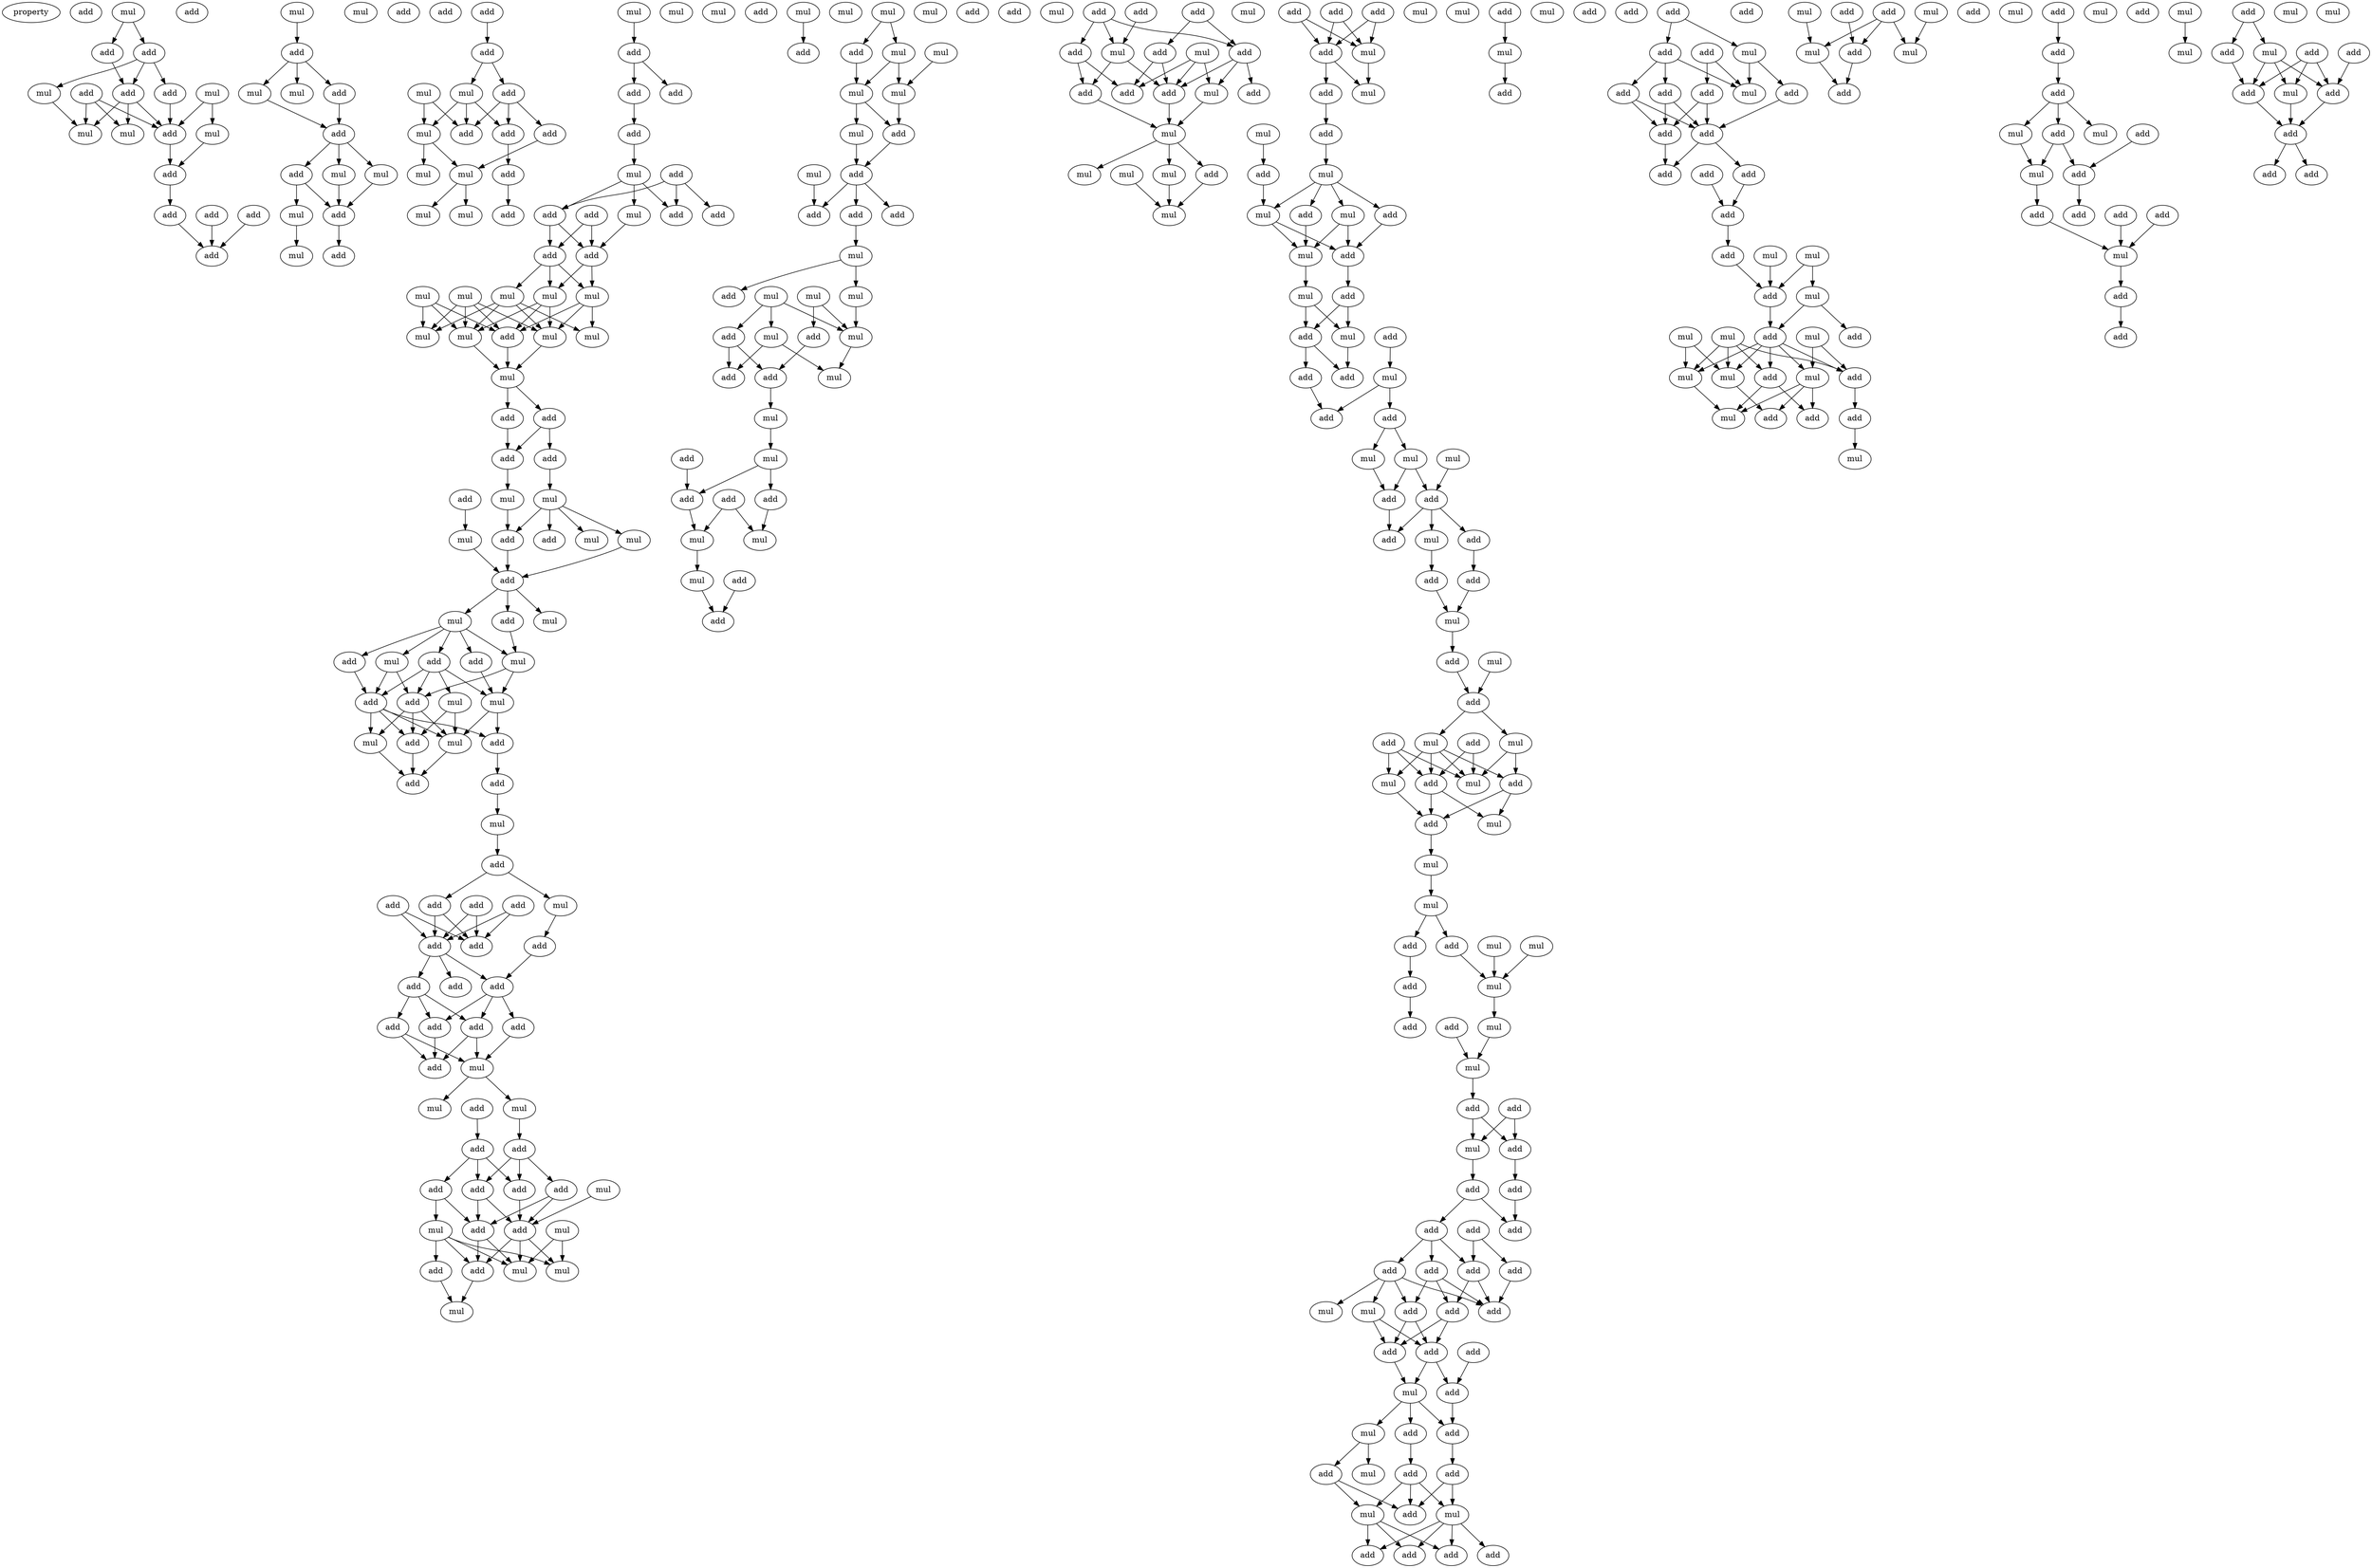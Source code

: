 digraph {
    node [fontcolor=black]
    property [mul=2,lf=1.2]
    0 [ label = add ];
    1 [ label = mul ];
    2 [ label = add ];
    3 [ label = add ];
    4 [ label = mul ];
    5 [ label = add ];
    6 [ label = mul ];
    7 [ label = add ];
    8 [ label = add ];
    9 [ label = mul ];
    10 [ label = add ];
    11 [ label = mul ];
    12 [ label = mul ];
    13 [ label = add ];
    14 [ label = add ];
    15 [ label = add ];
    16 [ label = add ];
    17 [ label = add ];
    18 [ label = add ];
    19 [ label = mul ];
    20 [ label = add ];
    21 [ label = mul ];
    22 [ label = mul ];
    23 [ label = mul ];
    24 [ label = add ];
    25 [ label = add ];
    26 [ label = add ];
    27 [ label = mul ];
    28 [ label = mul ];
    29 [ label = add ];
    30 [ label = mul ];
    31 [ label = add ];
    32 [ label = add ];
    33 [ label = mul ];
    34 [ label = add ];
    35 [ label = add ];
    36 [ label = add ];
    37 [ label = mul ];
    38 [ label = add ];
    39 [ label = mul ];
    40 [ label = add ];
    41 [ label = mul ];
    42 [ label = add ];
    43 [ label = add ];
    44 [ label = mul ];
    45 [ label = mul ];
    46 [ label = add ];
    47 [ label = mul ];
    48 [ label = mul ];
    49 [ label = mul ];
    50 [ label = add ];
    51 [ label = mul ];
    52 [ label = add ];
    53 [ label = add ];
    54 [ label = add ];
    55 [ label = add ];
    56 [ label = mul ];
    57 [ label = add ];
    58 [ label = add ];
    59 [ label = add ];
    60 [ label = add ];
    61 [ label = add ];
    62 [ label = mul ];
    63 [ label = add ];
    64 [ label = add ];
    65 [ label = mul ];
    66 [ label = mul ];
    67 [ label = mul ];
    68 [ label = mul ];
    69 [ label = mul ];
    70 [ label = mul ];
    71 [ label = add ];
    72 [ label = mul ];
    73 [ label = mul ];
    74 [ label = mul ];
    75 [ label = mul ];
    76 [ label = add ];
    77 [ label = add ];
    78 [ label = add ];
    79 [ label = add ];
    80 [ label = add ];
    81 [ label = mul ];
    82 [ label = mul ];
    83 [ label = mul ];
    84 [ label = add ];
    85 [ label = add ];
    86 [ label = mul ];
    87 [ label = mul ];
    88 [ label = add ];
    89 [ label = add ];
    90 [ label = mul ];
    91 [ label = mul ];
    92 [ label = add ];
    93 [ label = mul ];
    94 [ label = mul ];
    95 [ label = add ];
    96 [ label = add ];
    97 [ label = mul ];
    98 [ label = add ];
    99 [ label = add ];
    100 [ label = mul ];
    101 [ label = add ];
    102 [ label = add ];
    103 [ label = mul ];
    104 [ label = mul ];
    105 [ label = add ];
    106 [ label = mul ];
    107 [ label = add ];
    108 [ label = mul ];
    109 [ label = add ];
    110 [ label = add ];
    111 [ label = mul ];
    112 [ label = add ];
    113 [ label = add ];
    114 [ label = add ];
    115 [ label = add ];
    116 [ label = add ];
    117 [ label = add ];
    118 [ label = add ];
    119 [ label = add ];
    120 [ label = add ];
    121 [ label = add ];
    122 [ label = add ];
    123 [ label = add ];
    124 [ label = add ];
    125 [ label = add ];
    126 [ label = mul ];
    127 [ label = mul ];
    128 [ label = add ];
    129 [ label = mul ];
    130 [ label = add ];
    131 [ label = add ];
    132 [ label = add ];
    133 [ label = add ];
    134 [ label = add ];
    135 [ label = add ];
    136 [ label = mul ];
    137 [ label = mul ];
    138 [ label = mul ];
    139 [ label = add ];
    140 [ label = add ];
    141 [ label = add ];
    142 [ label = mul ];
    143 [ label = mul ];
    144 [ label = add ];
    145 [ label = add ];
    146 [ label = mul ];
    147 [ label = mul ];
    148 [ label = mul ];
    149 [ label = mul ];
    150 [ label = add ];
    151 [ label = mul ];
    152 [ label = mul ];
    153 [ label = add ];
    154 [ label = mul ];
    155 [ label = mul ];
    156 [ label = mul ];
    157 [ label = add ];
    158 [ label = mul ];
    159 [ label = mul ];
    160 [ label = add ];
    161 [ label = add ];
    162 [ label = add ];
    163 [ label = add ];
    164 [ label = add ];
    165 [ label = mul ];
    166 [ label = mul ];
    167 [ label = add ];
    168 [ label = mul ];
    169 [ label = mul ];
    170 [ label = add ];
    171 [ label = add ];
    172 [ label = mul ];
    173 [ label = mul ];
    174 [ label = mul ];
    175 [ label = add ];
    176 [ label = add ];
    177 [ label = mul ];
    178 [ label = add ];
    179 [ label = mul ];
    180 [ label = add ];
    181 [ label = add ];
    182 [ label = add ];
    183 [ label = mul ];
    184 [ label = mul ];
    185 [ label = add ];
    186 [ label = mul ];
    187 [ label = add ];
    188 [ label = mul ];
    189 [ label = add ];
    190 [ label = add ];
    191 [ label = add ];
    192 [ label = add ];
    193 [ label = add ];
    194 [ label = mul ];
    195 [ label = add ];
    196 [ label = mul ];
    197 [ label = add ];
    198 [ label = add ];
    199 [ label = add ];
    200 [ label = add ];
    201 [ label = mul ];
    202 [ label = add ];
    203 [ label = mul ];
    204 [ label = mul ];
    205 [ label = mul ];
    206 [ label = add ];
    207 [ label = mul ];
    208 [ label = mul ];
    209 [ label = mul ];
    210 [ label = add ];
    211 [ label = add ];
    212 [ label = mul ];
    213 [ label = add ];
    214 [ label = mul ];
    215 [ label = add ];
    216 [ label = mul ];
    217 [ label = add ];
    218 [ label = mul ];
    219 [ label = mul ];
    220 [ label = add ];
    221 [ label = mul ];
    222 [ label = add ];
    223 [ label = mul ];
    224 [ label = mul ];
    225 [ label = add ];
    226 [ label = add ];
    227 [ label = add ];
    228 [ label = mul ];
    229 [ label = mul ];
    230 [ label = add ];
    231 [ label = mul ];
    232 [ label = add ];
    233 [ label = add ];
    234 [ label = add ];
    235 [ label = add ];
    236 [ label = mul ];
    237 [ label = add ];
    238 [ label = add ];
    239 [ label = mul ];
    240 [ label = mul ];
    241 [ label = mul ];
    242 [ label = add ];
    243 [ label = add ];
    244 [ label = add ];
    245 [ label = add ];
    246 [ label = mul ];
    247 [ label = add ];
    248 [ label = add ];
    249 [ label = add ];
    250 [ label = mul ];
    251 [ label = mul ];
    252 [ label = add ];
    253 [ label = mul ];
    254 [ label = add ];
    255 [ label = add ];
    256 [ label = mul ];
    257 [ label = add ];
    258 [ label = mul ];
    259 [ label = add ];
    260 [ label = add ];
    261 [ label = add ];
    262 [ label = mul ];
    263 [ label = mul ];
    264 [ label = mul ];
    265 [ label = add ];
    266 [ label = mul ];
    267 [ label = mul ];
    268 [ label = add ];
    269 [ label = add ];
    270 [ label = mul ];
    271 [ label = mul ];
    272 [ label = mul ];
    273 [ label = add ];
    274 [ label = mul ];
    275 [ label = mul ];
    276 [ label = add ];
    277 [ label = add ];
    278 [ label = mul ];
    279 [ label = add ];
    280 [ label = add ];
    281 [ label = add ];
    282 [ label = add ];
    283 [ label = mul ];
    284 [ label = add ];
    285 [ label = add ];
    286 [ label = add ];
    287 [ label = add ];
    288 [ label = add ];
    289 [ label = add ];
    290 [ label = add ];
    291 [ label = add ];
    292 [ label = add ];
    293 [ label = add ];
    294 [ label = mul ];
    295 [ label = add ];
    296 [ label = mul ];
    297 [ label = add ];
    298 [ label = add ];
    299 [ label = add ];
    300 [ label = add ];
    301 [ label = add ];
    302 [ label = add ];
    303 [ label = mul ];
    304 [ label = mul ];
    305 [ label = add ];
    306 [ label = add ];
    307 [ label = add ];
    308 [ label = add ];
    309 [ label = mul ];
    310 [ label = add ];
    311 [ label = mul ];
    312 [ label = add ];
    313 [ label = mul ];
    314 [ label = add ];
    315 [ label = add ];
    316 [ label = add ];
    317 [ label = add ];
    318 [ label = add ];
    319 [ label = add ];
    320 [ label = add ];
    321 [ label = mul ];
    322 [ label = add ];
    323 [ label = add ];
    324 [ label = mul ];
    325 [ label = add ];
    326 [ label = add ];
    327 [ label = add ];
    328 [ label = add ];
    329 [ label = add ];
    330 [ label = add ];
    331 [ label = add ];
    332 [ label = add ];
    333 [ label = mul ];
    334 [ label = add ];
    335 [ label = add ];
    336 [ label = mul ];
    337 [ label = add ];
    338 [ label = mul ];
    339 [ label = mul ];
    340 [ label = add ];
    341 [ label = mul ];
    342 [ label = mul ];
    343 [ label = add ];
    344 [ label = mul ];
    345 [ label = mul ];
    346 [ label = add ];
    347 [ label = add ];
    348 [ label = mul ];
    349 [ label = add ];
    350 [ label = add ];
    351 [ label = add ];
    352 [ label = mul ];
    353 [ label = mul ];
    354 [ label = add ];
    355 [ label = add ];
    356 [ label = mul ];
    357 [ label = mul ];
    358 [ label = add ];
    359 [ label = mul ];
    360 [ label = add ];
    361 [ label = mul ];
    362 [ label = add ];
    363 [ label = mul ];
    364 [ label = add ];
    365 [ label = add ];
    366 [ label = add ];
    367 [ label = add ];
    368 [ label = mul ];
    369 [ label = mul ];
    370 [ label = add ];
    371 [ label = mul ];
    372 [ label = add ];
    373 [ label = mul ];
    374 [ label = add ];
    375 [ label = add ];
    376 [ label = add ];
    377 [ label = add ];
    378 [ label = mul ];
    379 [ label = add ];
    380 [ label = add ];
    381 [ label = add ];
    382 [ label = mul ];
    383 [ label = mul ];
    384 [ label = add ];
    385 [ label = mul ];
    386 [ label = add ];
    387 [ label = mul ];
    388 [ label = add ];
    389 [ label = add ];
    390 [ label = add ];
    391 [ label = add ];
    392 [ label = mul ];
    393 [ label = add ];
    394 [ label = add ];
    395 [ label = add ];
    396 [ label = mul ];
    1 -> 2 [ name = 0 ];
    1 -> 3 [ name = 1 ];
    2 -> 5 [ name = 2 ];
    3 -> 5 [ name = 3 ];
    3 -> 6 [ name = 4 ];
    3 -> 8 [ name = 5 ];
    4 -> 10 [ name = 6 ];
    4 -> 11 [ name = 7 ];
    5 -> 9 [ name = 8 ];
    5 -> 10 [ name = 9 ];
    5 -> 12 [ name = 10 ];
    6 -> 12 [ name = 11 ];
    7 -> 9 [ name = 12 ];
    7 -> 10 [ name = 13 ];
    7 -> 12 [ name = 14 ];
    8 -> 10 [ name = 15 ];
    10 -> 13 [ name = 16 ];
    11 -> 13 [ name = 17 ];
    13 -> 14 [ name = 18 ];
    14 -> 18 [ name = 19 ];
    15 -> 18 [ name = 20 ];
    17 -> 18 [ name = 21 ];
    19 -> 20 [ name = 22 ];
    20 -> 22 [ name = 23 ];
    20 -> 23 [ name = 24 ];
    20 -> 24 [ name = 25 ];
    22 -> 25 [ name = 26 ];
    24 -> 25 [ name = 27 ];
    25 -> 26 [ name = 28 ];
    25 -> 27 [ name = 29 ];
    25 -> 28 [ name = 30 ];
    26 -> 30 [ name = 31 ];
    26 -> 31 [ name = 32 ];
    27 -> 31 [ name = 33 ];
    28 -> 31 [ name = 34 ];
    30 -> 33 [ name = 35 ];
    31 -> 35 [ name = 36 ];
    34 -> 36 [ name = 37 ];
    36 -> 38 [ name = 38 ];
    36 -> 39 [ name = 39 ];
    37 -> 40 [ name = 40 ];
    37 -> 41 [ name = 41 ];
    38 -> 40 [ name = 42 ];
    38 -> 42 [ name = 43 ];
    38 -> 43 [ name = 44 ];
    39 -> 40 [ name = 45 ];
    39 -> 41 [ name = 46 ];
    39 -> 43 [ name = 47 ];
    41 -> 44 [ name = 48 ];
    41 -> 45 [ name = 49 ];
    42 -> 44 [ name = 50 ];
    43 -> 46 [ name = 51 ];
    44 -> 47 [ name = 52 ];
    44 -> 49 [ name = 53 ];
    46 -> 50 [ name = 54 ];
    48 -> 52 [ name = 55 ];
    52 -> 53 [ name = 56 ];
    52 -> 54 [ name = 57 ];
    53 -> 55 [ name = 58 ];
    55 -> 56 [ name = 59 ];
    56 -> 59 [ name = 60 ];
    56 -> 60 [ name = 61 ];
    56 -> 62 [ name = 62 ];
    57 -> 59 [ name = 63 ];
    57 -> 60 [ name = 64 ];
    57 -> 61 [ name = 65 ];
    58 -> 63 [ name = 66 ];
    58 -> 64 [ name = 67 ];
    60 -> 63 [ name = 68 ];
    60 -> 64 [ name = 69 ];
    62 -> 64 [ name = 70 ];
    63 -> 65 [ name = 71 ];
    63 -> 68 [ name = 72 ];
    63 -> 69 [ name = 73 ];
    64 -> 68 [ name = 74 ];
    64 -> 69 [ name = 75 ];
    65 -> 70 [ name = 76 ];
    65 -> 72 [ name = 77 ];
    65 -> 73 [ name = 78 ];
    65 -> 74 [ name = 79 ];
    66 -> 70 [ name = 80 ];
    66 -> 71 [ name = 81 ];
    66 -> 73 [ name = 82 ];
    67 -> 70 [ name = 83 ];
    67 -> 71 [ name = 84 ];
    67 -> 72 [ name = 85 ];
    67 -> 73 [ name = 86 ];
    68 -> 70 [ name = 87 ];
    68 -> 71 [ name = 88 ];
    68 -> 72 [ name = 89 ];
    69 -> 71 [ name = 90 ];
    69 -> 72 [ name = 91 ];
    69 -> 74 [ name = 92 ];
    70 -> 75 [ name = 93 ];
    71 -> 75 [ name = 94 ];
    72 -> 75 [ name = 95 ];
    75 -> 76 [ name = 96 ];
    75 -> 77 [ name = 97 ];
    76 -> 78 [ name = 98 ];
    76 -> 79 [ name = 99 ];
    77 -> 78 [ name = 100 ];
    78 -> 82 [ name = 101 ];
    79 -> 81 [ name = 102 ];
    80 -> 83 [ name = 103 ];
    81 -> 84 [ name = 104 ];
    81 -> 85 [ name = 105 ];
    81 -> 86 [ name = 106 ];
    81 -> 87 [ name = 107 ];
    82 -> 84 [ name = 108 ];
    83 -> 88 [ name = 109 ];
    84 -> 88 [ name = 110 ];
    86 -> 88 [ name = 111 ];
    88 -> 89 [ name = 112 ];
    88 -> 90 [ name = 113 ];
    88 -> 91 [ name = 114 ];
    89 -> 94 [ name = 115 ];
    90 -> 92 [ name = 116 ];
    90 -> 93 [ name = 117 ];
    90 -> 94 [ name = 118 ];
    90 -> 95 [ name = 119 ];
    90 -> 96 [ name = 120 ];
    92 -> 97 [ name = 121 ];
    93 -> 98 [ name = 122 ];
    93 -> 99 [ name = 123 ];
    94 -> 97 [ name = 124 ];
    94 -> 99 [ name = 125 ];
    95 -> 97 [ name = 126 ];
    95 -> 98 [ name = 127 ];
    95 -> 99 [ name = 128 ];
    95 -> 100 [ name = 129 ];
    96 -> 98 [ name = 130 ];
    97 -> 101 [ name = 131 ];
    97 -> 104 [ name = 132 ];
    98 -> 101 [ name = 133 ];
    98 -> 102 [ name = 134 ];
    98 -> 103 [ name = 135 ];
    98 -> 104 [ name = 136 ];
    99 -> 102 [ name = 137 ];
    99 -> 103 [ name = 138 ];
    99 -> 104 [ name = 139 ];
    100 -> 102 [ name = 140 ];
    100 -> 104 [ name = 141 ];
    101 -> 107 [ name = 142 ];
    102 -> 105 [ name = 143 ];
    103 -> 105 [ name = 144 ];
    104 -> 105 [ name = 145 ];
    107 -> 108 [ name = 146 ];
    108 -> 109 [ name = 147 ];
    109 -> 110 [ name = 148 ];
    109 -> 111 [ name = 149 ];
    110 -> 115 [ name = 150 ];
    110 -> 116 [ name = 151 ];
    111 -> 117 [ name = 152 ];
    112 -> 115 [ name = 153 ];
    112 -> 116 [ name = 154 ];
    113 -> 115 [ name = 155 ];
    113 -> 116 [ name = 156 ];
    114 -> 115 [ name = 157 ];
    114 -> 116 [ name = 158 ];
    115 -> 118 [ name = 159 ];
    115 -> 119 [ name = 160 ];
    115 -> 120 [ name = 161 ];
    117 -> 120 [ name = 162 ];
    119 -> 121 [ name = 163 ];
    119 -> 123 [ name = 164 ];
    119 -> 124 [ name = 165 ];
    120 -> 121 [ name = 166 ];
    120 -> 122 [ name = 167 ];
    120 -> 124 [ name = 168 ];
    121 -> 125 [ name = 169 ];
    121 -> 126 [ name = 170 ];
    122 -> 126 [ name = 171 ];
    123 -> 125 [ name = 172 ];
    123 -> 126 [ name = 173 ];
    124 -> 125 [ name = 174 ];
    126 -> 127 [ name = 175 ];
    126 -> 129 [ name = 176 ];
    128 -> 130 [ name = 177 ];
    129 -> 131 [ name = 178 ];
    130 -> 132 [ name = 179 ];
    130 -> 133 [ name = 180 ];
    130 -> 134 [ name = 181 ];
    131 -> 133 [ name = 182 ];
    131 -> 134 [ name = 183 ];
    131 -> 135 [ name = 184 ];
    132 -> 137 [ name = 185 ];
    132 -> 139 [ name = 186 ];
    133 -> 140 [ name = 187 ];
    134 -> 139 [ name = 188 ];
    134 -> 140 [ name = 189 ];
    135 -> 139 [ name = 190 ];
    135 -> 140 [ name = 191 ];
    136 -> 140 [ name = 192 ];
    137 -> 141 [ name = 193 ];
    137 -> 142 [ name = 194 ];
    137 -> 143 [ name = 195 ];
    137 -> 144 [ name = 196 ];
    138 -> 142 [ name = 197 ];
    138 -> 143 [ name = 198 ];
    139 -> 141 [ name = 199 ];
    139 -> 142 [ name = 200 ];
    140 -> 141 [ name = 201 ];
    140 -> 142 [ name = 202 ];
    140 -> 143 [ name = 203 ];
    141 -> 146 [ name = 204 ];
    144 -> 146 [ name = 205 ];
    147 -> 150 [ name = 206 ];
    149 -> 152 [ name = 207 ];
    149 -> 153 [ name = 208 ];
    151 -> 156 [ name = 209 ];
    152 -> 155 [ name = 210 ];
    152 -> 156 [ name = 211 ];
    153 -> 155 [ name = 212 ];
    155 -> 157 [ name = 213 ];
    155 -> 158 [ name = 214 ];
    156 -> 157 [ name = 215 ];
    157 -> 160 [ name = 216 ];
    158 -> 160 [ name = 217 ];
    159 -> 161 [ name = 218 ];
    160 -> 161 [ name = 219 ];
    160 -> 162 [ name = 220 ];
    160 -> 164 [ name = 221 ];
    164 -> 165 [ name = 222 ];
    165 -> 167 [ name = 223 ];
    165 -> 169 [ name = 224 ];
    166 -> 170 [ name = 225 ];
    166 -> 172 [ name = 226 ];
    168 -> 171 [ name = 227 ];
    168 -> 172 [ name = 228 ];
    168 -> 173 [ name = 229 ];
    169 -> 172 [ name = 230 ];
    170 -> 175 [ name = 231 ];
    171 -> 175 [ name = 232 ];
    171 -> 176 [ name = 233 ];
    172 -> 174 [ name = 234 ];
    173 -> 174 [ name = 235 ];
    173 -> 176 [ name = 236 ];
    175 -> 177 [ name = 237 ];
    177 -> 179 [ name = 238 ];
    178 -> 180 [ name = 239 ];
    179 -> 180 [ name = 240 ];
    179 -> 181 [ name = 241 ];
    180 -> 184 [ name = 242 ];
    181 -> 183 [ name = 243 ];
    182 -> 183 [ name = 244 ];
    182 -> 184 [ name = 245 ];
    184 -> 186 [ name = 246 ];
    186 -> 189 [ name = 247 ];
    187 -> 189 [ name = 248 ];
    190 -> 193 [ name = 249 ];
    190 -> 197 [ name = 250 ];
    191 -> 193 [ name = 251 ];
    191 -> 195 [ name = 252 ];
    191 -> 196 [ name = 253 ];
    192 -> 196 [ name = 254 ];
    193 -> 199 [ name = 255 ];
    193 -> 201 [ name = 256 ];
    193 -> 202 [ name = 257 ];
    194 -> 198 [ name = 258 ];
    194 -> 201 [ name = 259 ];
    194 -> 202 [ name = 260 ];
    195 -> 198 [ name = 261 ];
    195 -> 200 [ name = 262 ];
    196 -> 200 [ name = 263 ];
    196 -> 202 [ name = 264 ];
    197 -> 198 [ name = 265 ];
    197 -> 202 [ name = 266 ];
    200 -> 203 [ name = 267 ];
    201 -> 203 [ name = 268 ];
    202 -> 203 [ name = 269 ];
    203 -> 206 [ name = 270 ];
    203 -> 207 [ name = 271 ];
    203 -> 208 [ name = 272 ];
    204 -> 209 [ name = 273 ];
    206 -> 209 [ name = 274 ];
    207 -> 209 [ name = 275 ];
    210 -> 215 [ name = 276 ];
    210 -> 216 [ name = 277 ];
    211 -> 215 [ name = 278 ];
    211 -> 216 [ name = 279 ];
    213 -> 215 [ name = 280 ];
    213 -> 216 [ name = 281 ];
    215 -> 217 [ name = 282 ];
    215 -> 218 [ name = 283 ];
    216 -> 218 [ name = 284 ];
    217 -> 220 [ name = 285 ];
    219 -> 222 [ name = 286 ];
    220 -> 221 [ name = 287 ];
    221 -> 223 [ name = 288 ];
    221 -> 224 [ name = 289 ];
    221 -> 225 [ name = 290 ];
    221 -> 226 [ name = 291 ];
    222 -> 224 [ name = 292 ];
    223 -> 227 [ name = 293 ];
    223 -> 228 [ name = 294 ];
    224 -> 227 [ name = 295 ];
    224 -> 228 [ name = 296 ];
    225 -> 228 [ name = 297 ];
    226 -> 227 [ name = 298 ];
    227 -> 230 [ name = 299 ];
    228 -> 229 [ name = 300 ];
    229 -> 231 [ name = 301 ];
    229 -> 233 [ name = 302 ];
    230 -> 231 [ name = 303 ];
    230 -> 233 [ name = 304 ];
    231 -> 234 [ name = 305 ];
    232 -> 236 [ name = 306 ];
    233 -> 234 [ name = 307 ];
    233 -> 235 [ name = 308 ];
    235 -> 237 [ name = 309 ];
    236 -> 237 [ name = 310 ];
    236 -> 238 [ name = 311 ];
    238 -> 240 [ name = 312 ];
    238 -> 241 [ name = 313 ];
    239 -> 243 [ name = 314 ];
    240 -> 242 [ name = 315 ];
    241 -> 242 [ name = 316 ];
    241 -> 243 [ name = 317 ];
    242 -> 245 [ name = 318 ];
    243 -> 244 [ name = 319 ];
    243 -> 245 [ name = 320 ];
    243 -> 246 [ name = 321 ];
    244 -> 247 [ name = 322 ];
    246 -> 248 [ name = 323 ];
    247 -> 251 [ name = 324 ];
    248 -> 251 [ name = 325 ];
    249 -> 250 [ name = 326 ];
    250 -> 254 [ name = 327 ];
    251 -> 252 [ name = 328 ];
    252 -> 255 [ name = 329 ];
    253 -> 255 [ name = 330 ];
    255 -> 256 [ name = 331 ];
    255 -> 258 [ name = 332 ];
    256 -> 261 [ name = 333 ];
    256 -> 263 [ name = 334 ];
    257 -> 260 [ name = 335 ];
    257 -> 262 [ name = 336 ];
    257 -> 263 [ name = 337 ];
    258 -> 260 [ name = 338 ];
    258 -> 261 [ name = 339 ];
    258 -> 262 [ name = 340 ];
    258 -> 263 [ name = 341 ];
    259 -> 260 [ name = 342 ];
    259 -> 263 [ name = 343 ];
    260 -> 264 [ name = 344 ];
    260 -> 265 [ name = 345 ];
    261 -> 264 [ name = 346 ];
    261 -> 265 [ name = 347 ];
    262 -> 265 [ name = 348 ];
    265 -> 266 [ name = 349 ];
    266 -> 267 [ name = 350 ];
    267 -> 268 [ name = 351 ];
    267 -> 269 [ name = 352 ];
    268 -> 273 [ name = 353 ];
    269 -> 274 [ name = 354 ];
    270 -> 274 [ name = 355 ];
    271 -> 274 [ name = 356 ];
    273 -> 276 [ name = 357 ];
    274 -> 275 [ name = 358 ];
    275 -> 278 [ name = 359 ];
    277 -> 278 [ name = 360 ];
    278 -> 280 [ name = 361 ];
    280 -> 283 [ name = 362 ];
    280 -> 284 [ name = 363 ];
    282 -> 283 [ name = 364 ];
    282 -> 284 [ name = 365 ];
    283 -> 285 [ name = 366 ];
    284 -> 286 [ name = 367 ];
    285 -> 288 [ name = 368 ];
    285 -> 289 [ name = 369 ];
    286 -> 289 [ name = 370 ];
    287 -> 290 [ name = 371 ];
    287 -> 292 [ name = 372 ];
    288 -> 291 [ name = 373 ];
    288 -> 292 [ name = 374 ];
    288 -> 293 [ name = 375 ];
    290 -> 298 [ name = 376 ];
    291 -> 294 [ name = 377 ];
    291 -> 295 [ name = 378 ];
    291 -> 296 [ name = 379 ];
    291 -> 298 [ name = 380 ];
    292 -> 297 [ name = 381 ];
    292 -> 298 [ name = 382 ];
    293 -> 295 [ name = 383 ];
    293 -> 297 [ name = 384 ];
    293 -> 298 [ name = 385 ];
    294 -> 299 [ name = 386 ];
    294 -> 300 [ name = 387 ];
    295 -> 299 [ name = 388 ];
    295 -> 300 [ name = 389 ];
    297 -> 299 [ name = 390 ];
    297 -> 300 [ name = 391 ];
    299 -> 303 [ name = 392 ];
    300 -> 302 [ name = 393 ];
    300 -> 303 [ name = 394 ];
    301 -> 302 [ name = 395 ];
    302 -> 305 [ name = 396 ];
    303 -> 304 [ name = 397 ];
    303 -> 305 [ name = 398 ];
    303 -> 306 [ name = 399 ];
    304 -> 308 [ name = 400 ];
    304 -> 309 [ name = 401 ];
    305 -> 310 [ name = 402 ];
    306 -> 307 [ name = 403 ];
    307 -> 311 [ name = 404 ];
    307 -> 312 [ name = 405 ];
    307 -> 313 [ name = 406 ];
    308 -> 311 [ name = 407 ];
    308 -> 312 [ name = 408 ];
    310 -> 312 [ name = 409 ];
    310 -> 313 [ name = 410 ];
    311 -> 314 [ name = 411 ];
    311 -> 315 [ name = 412 ];
    311 -> 316 [ name = 413 ];
    313 -> 314 [ name = 414 ];
    313 -> 315 [ name = 415 ];
    313 -> 316 [ name = 416 ];
    313 -> 317 [ name = 417 ];
    318 -> 320 [ name = 418 ];
    318 -> 321 [ name = 419 ];
    319 -> 322 [ name = 420 ];
    319 -> 324 [ name = 421 ];
    320 -> 323 [ name = 422 ];
    320 -> 324 [ name = 423 ];
    320 -> 325 [ name = 424 ];
    321 -> 324 [ name = 425 ];
    321 -> 326 [ name = 426 ];
    322 -> 327 [ name = 427 ];
    322 -> 328 [ name = 428 ];
    323 -> 327 [ name = 429 ];
    323 -> 328 [ name = 430 ];
    325 -> 327 [ name = 431 ];
    325 -> 328 [ name = 432 ];
    326 -> 328 [ name = 433 ];
    327 -> 331 [ name = 434 ];
    328 -> 330 [ name = 435 ];
    328 -> 331 [ name = 436 ];
    329 -> 332 [ name = 437 ];
    330 -> 332 [ name = 438 ];
    332 -> 334 [ name = 439 ];
    333 -> 337 [ name = 440 ];
    333 -> 338 [ name = 441 ];
    334 -> 337 [ name = 442 ];
    336 -> 337 [ name = 443 ];
    337 -> 340 [ name = 444 ];
    338 -> 340 [ name = 445 ];
    338 -> 343 [ name = 446 ];
    339 -> 344 [ name = 447 ];
    339 -> 345 [ name = 448 ];
    339 -> 346 [ name = 449 ];
    339 -> 347 [ name = 450 ];
    340 -> 344 [ name = 451 ];
    340 -> 345 [ name = 452 ];
    340 -> 346 [ name = 453 ];
    340 -> 347 [ name = 454 ];
    340 -> 348 [ name = 455 ];
    341 -> 347 [ name = 456 ];
    341 -> 348 [ name = 457 ];
    342 -> 344 [ name = 458 ];
    342 -> 345 [ name = 459 ];
    344 -> 352 [ name = 460 ];
    345 -> 351 [ name = 461 ];
    346 -> 349 [ name = 462 ];
    346 -> 352 [ name = 463 ];
    347 -> 350 [ name = 464 ];
    348 -> 349 [ name = 465 ];
    348 -> 351 [ name = 466 ];
    348 -> 352 [ name = 467 ];
    350 -> 353 [ name = 468 ];
    354 -> 360 [ name = 469 ];
    355 -> 359 [ name = 470 ];
    355 -> 360 [ name = 471 ];
    355 -> 361 [ name = 472 ];
    356 -> 359 [ name = 473 ];
    357 -> 361 [ name = 474 ];
    360 -> 362 [ name = 475 ];
    361 -> 362 [ name = 476 ];
    364 -> 365 [ name = 477 ];
    365 -> 366 [ name = 478 ];
    366 -> 367 [ name = 479 ];
    366 -> 368 [ name = 480 ];
    366 -> 369 [ name = 481 ];
    367 -> 371 [ name = 482 ];
    367 -> 372 [ name = 483 ];
    368 -> 371 [ name = 484 ];
    370 -> 372 [ name = 485 ];
    371 -> 377 [ name = 486 ];
    372 -> 374 [ name = 487 ];
    375 -> 378 [ name = 488 ];
    376 -> 378 [ name = 489 ];
    377 -> 378 [ name = 490 ];
    378 -> 379 [ name = 491 ];
    379 -> 381 [ name = 492 ];
    382 -> 383 [ name = 493 ];
    384 -> 387 [ name = 494 ];
    384 -> 388 [ name = 495 ];
    386 -> 391 [ name = 496 ];
    387 -> 390 [ name = 497 ];
    387 -> 391 [ name = 498 ];
    387 -> 392 [ name = 499 ];
    388 -> 390 [ name = 500 ];
    389 -> 390 [ name = 501 ];
    389 -> 391 [ name = 502 ];
    389 -> 392 [ name = 503 ];
    390 -> 393 [ name = 504 ];
    391 -> 393 [ name = 505 ];
    392 -> 393 [ name = 506 ];
    393 -> 394 [ name = 507 ];
    393 -> 395 [ name = 508 ];
}

